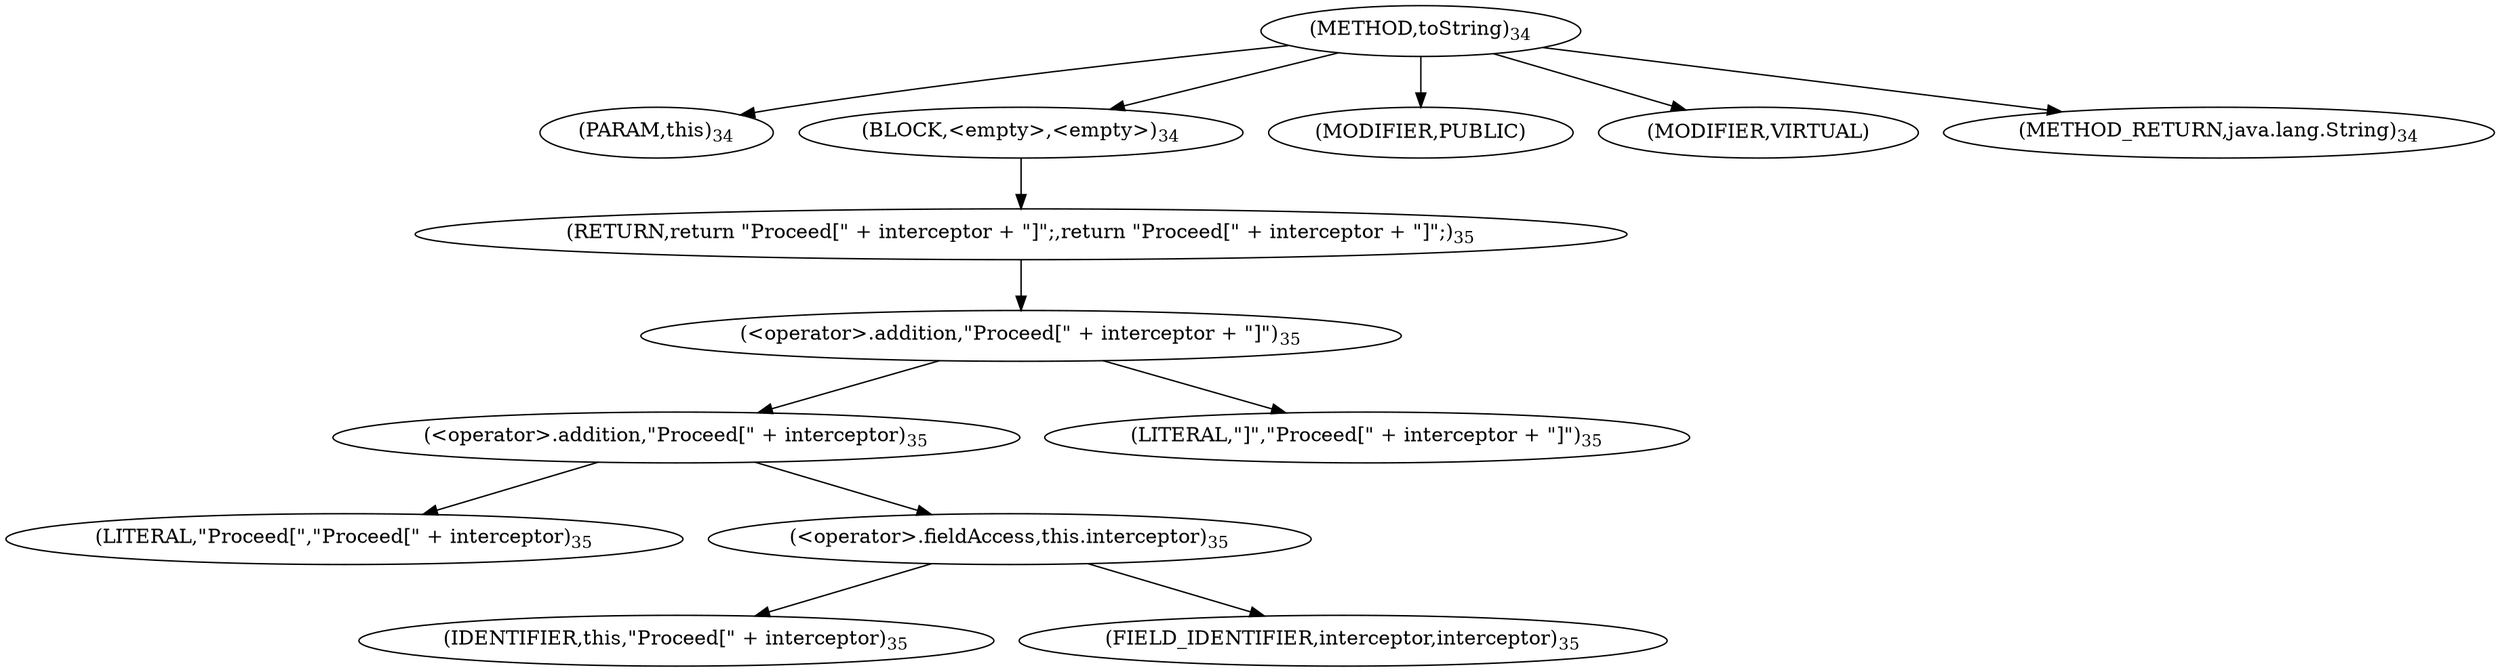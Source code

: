digraph "toString" {  
"31" [label = <(METHOD,toString)<SUB>34</SUB>> ]
"32" [label = <(PARAM,this)<SUB>34</SUB>> ]
"33" [label = <(BLOCK,&lt;empty&gt;,&lt;empty&gt;)<SUB>34</SUB>> ]
"34" [label = <(RETURN,return &quot;Proceed[&quot; + interceptor + &quot;]&quot;;,return &quot;Proceed[&quot; + interceptor + &quot;]&quot;;)<SUB>35</SUB>> ]
"35" [label = <(&lt;operator&gt;.addition,&quot;Proceed[&quot; + interceptor + &quot;]&quot;)<SUB>35</SUB>> ]
"36" [label = <(&lt;operator&gt;.addition,&quot;Proceed[&quot; + interceptor)<SUB>35</SUB>> ]
"37" [label = <(LITERAL,&quot;Proceed[&quot;,&quot;Proceed[&quot; + interceptor)<SUB>35</SUB>> ]
"38" [label = <(&lt;operator&gt;.fieldAccess,this.interceptor)<SUB>35</SUB>> ]
"39" [label = <(IDENTIFIER,this,&quot;Proceed[&quot; + interceptor)<SUB>35</SUB>> ]
"40" [label = <(FIELD_IDENTIFIER,interceptor,interceptor)<SUB>35</SUB>> ]
"41" [label = <(LITERAL,&quot;]&quot;,&quot;Proceed[&quot; + interceptor + &quot;]&quot;)<SUB>35</SUB>> ]
"42" [label = <(MODIFIER,PUBLIC)> ]
"43" [label = <(MODIFIER,VIRTUAL)> ]
"44" [label = <(METHOD_RETURN,java.lang.String)<SUB>34</SUB>> ]
  "31" -> "32" 
  "31" -> "33" 
  "31" -> "42" 
  "31" -> "43" 
  "31" -> "44" 
  "33" -> "34" 
  "34" -> "35" 
  "35" -> "36" 
  "35" -> "41" 
  "36" -> "37" 
  "36" -> "38" 
  "38" -> "39" 
  "38" -> "40" 
}
